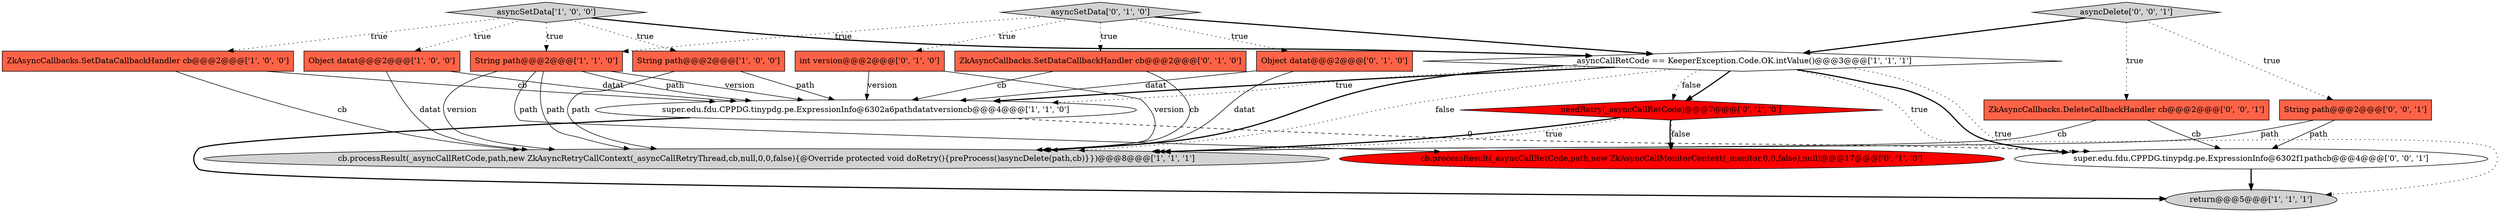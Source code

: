 digraph {
8 [style = filled, label = "asyncSetData['1', '0', '0']", fillcolor = lightgray, shape = diamond image = "AAA0AAABBB1BBB"];
3 [style = filled, label = "cb.processResult(_asyncCallRetCode,path,new ZkAsyncRetryCallContext(_asyncCallRetryThread,cb,null,0,0,false){@Override protected void doRetry(){preProcess()asyncDelete(path,cb)}})@@@8@@@['1', '1', '1']", fillcolor = lightgray, shape = ellipse image = "AAA0AAABBB1BBB"];
9 [style = filled, label = "ZkAsyncCallbacks.SetDataCallbackHandler cb@@@2@@@['0', '1', '0']", fillcolor = tomato, shape = box image = "AAA0AAABBB2BBB"];
12 [style = filled, label = "Object datat@@@2@@@['0', '1', '0']", fillcolor = tomato, shape = box image = "AAA0AAABBB2BBB"];
4 [style = filled, label = "String path@@@2@@@['1', '0', '0']", fillcolor = tomato, shape = box image = "AAA0AAABBB1BBB"];
1 [style = filled, label = "return@@@5@@@['1', '1', '1']", fillcolor = lightgray, shape = ellipse image = "AAA0AAABBB1BBB"];
13 [style = filled, label = "int version@@@2@@@['0', '1', '0']", fillcolor = tomato, shape = box image = "AAA0AAABBB2BBB"];
7 [style = filled, label = "String path@@@2@@@['1', '1', '0']", fillcolor = tomato, shape = box image = "AAA0AAABBB1BBB"];
6 [style = filled, label = "Object datat@@@2@@@['1', '0', '0']", fillcolor = tomato, shape = box image = "AAA0AAABBB1BBB"];
15 [style = filled, label = "super.edu.fdu.CPPDG.tinypdg.pe.ExpressionInfo@6302f1pathcb@@@4@@@['0', '0', '1']", fillcolor = white, shape = ellipse image = "AAA0AAABBB3BBB"];
16 [style = filled, label = "String path@@@2@@@['0', '0', '1']", fillcolor = tomato, shape = box image = "AAA0AAABBB3BBB"];
14 [style = filled, label = "needRetry(_asyncCallRetCode)@@@7@@@['0', '1', '0']", fillcolor = red, shape = diamond image = "AAA1AAABBB2BBB"];
11 [style = filled, label = "asyncSetData['0', '1', '0']", fillcolor = lightgray, shape = diamond image = "AAA0AAABBB2BBB"];
0 [style = filled, label = "_asyncCallRetCode == KeeperException.Code.OK.intValue()@@@3@@@['1', '1', '1']", fillcolor = white, shape = diamond image = "AAA0AAABBB1BBB"];
17 [style = filled, label = "asyncDelete['0', '0', '1']", fillcolor = lightgray, shape = diamond image = "AAA0AAABBB3BBB"];
2 [style = filled, label = "super.edu.fdu.CPPDG.tinypdg.pe.ExpressionInfo@6302a6pathdatatversioncb@@@4@@@['1', '1', '0']", fillcolor = white, shape = ellipse image = "AAA0AAABBB1BBB"];
10 [style = filled, label = "cb.processResult(_asyncCallRetCode,path,new ZkAsyncCallMonitorContext(_monitor,0,0,false),null)@@@17@@@['0', '1', '0']", fillcolor = red, shape = ellipse image = "AAA1AAABBB2BBB"];
18 [style = filled, label = "ZkAsyncCallbacks.DeleteCallbackHandler cb@@@2@@@['0', '0', '1']", fillcolor = tomato, shape = box image = "AAA0AAABBB3BBB"];
5 [style = filled, label = "ZkAsyncCallbacks.SetDataCallbackHandler cb@@@2@@@['1', '0', '0']", fillcolor = tomato, shape = box image = "AAA0AAABBB1BBB"];
11->7 [style = dotted, label="true"];
0->3 [style = bold, label=""];
14->3 [style = bold, label=""];
13->3 [style = solid, label="version"];
5->2 [style = solid, label="cb"];
17->18 [style = dotted, label="true"];
6->3 [style = solid, label="datat"];
0->15 [style = dotted, label="true"];
2->1 [style = bold, label=""];
11->12 [style = dotted, label="true"];
0->2 [style = bold, label=""];
5->3 [style = solid, label="cb"];
12->2 [style = solid, label="datat"];
8->7 [style = dotted, label="true"];
13->2 [style = solid, label="version"];
16->15 [style = solid, label="path"];
11->9 [style = dotted, label="true"];
14->10 [style = bold, label=""];
7->3 [style = solid, label="path"];
11->13 [style = dotted, label="true"];
8->4 [style = dotted, label="true"];
0->15 [style = bold, label=""];
6->2 [style = solid, label="datat"];
4->2 [style = solid, label="path"];
9->2 [style = solid, label="cb"];
17->16 [style = dotted, label="true"];
8->0 [style = bold, label=""];
2->15 [style = dashed, label="0"];
0->14 [style = bold, label=""];
11->0 [style = bold, label=""];
17->0 [style = bold, label=""];
18->15 [style = solid, label="cb"];
8->6 [style = dotted, label="true"];
0->3 [style = dotted, label="false"];
4->3 [style = solid, label="path"];
8->5 [style = dotted, label="true"];
7->2 [style = solid, label="version"];
9->3 [style = solid, label="cb"];
16->3 [style = solid, label="path"];
12->3 [style = solid, label="datat"];
7->2 [style = solid, label="path"];
7->3 [style = solid, label="version"];
0->14 [style = dotted, label="false"];
14->3 [style = dotted, label="true"];
18->3 [style = solid, label="cb"];
0->2 [style = dotted, label="true"];
14->10 [style = dotted, label="false"];
7->10 [style = solid, label="path"];
0->1 [style = dotted, label="true"];
15->1 [style = bold, label=""];
}

